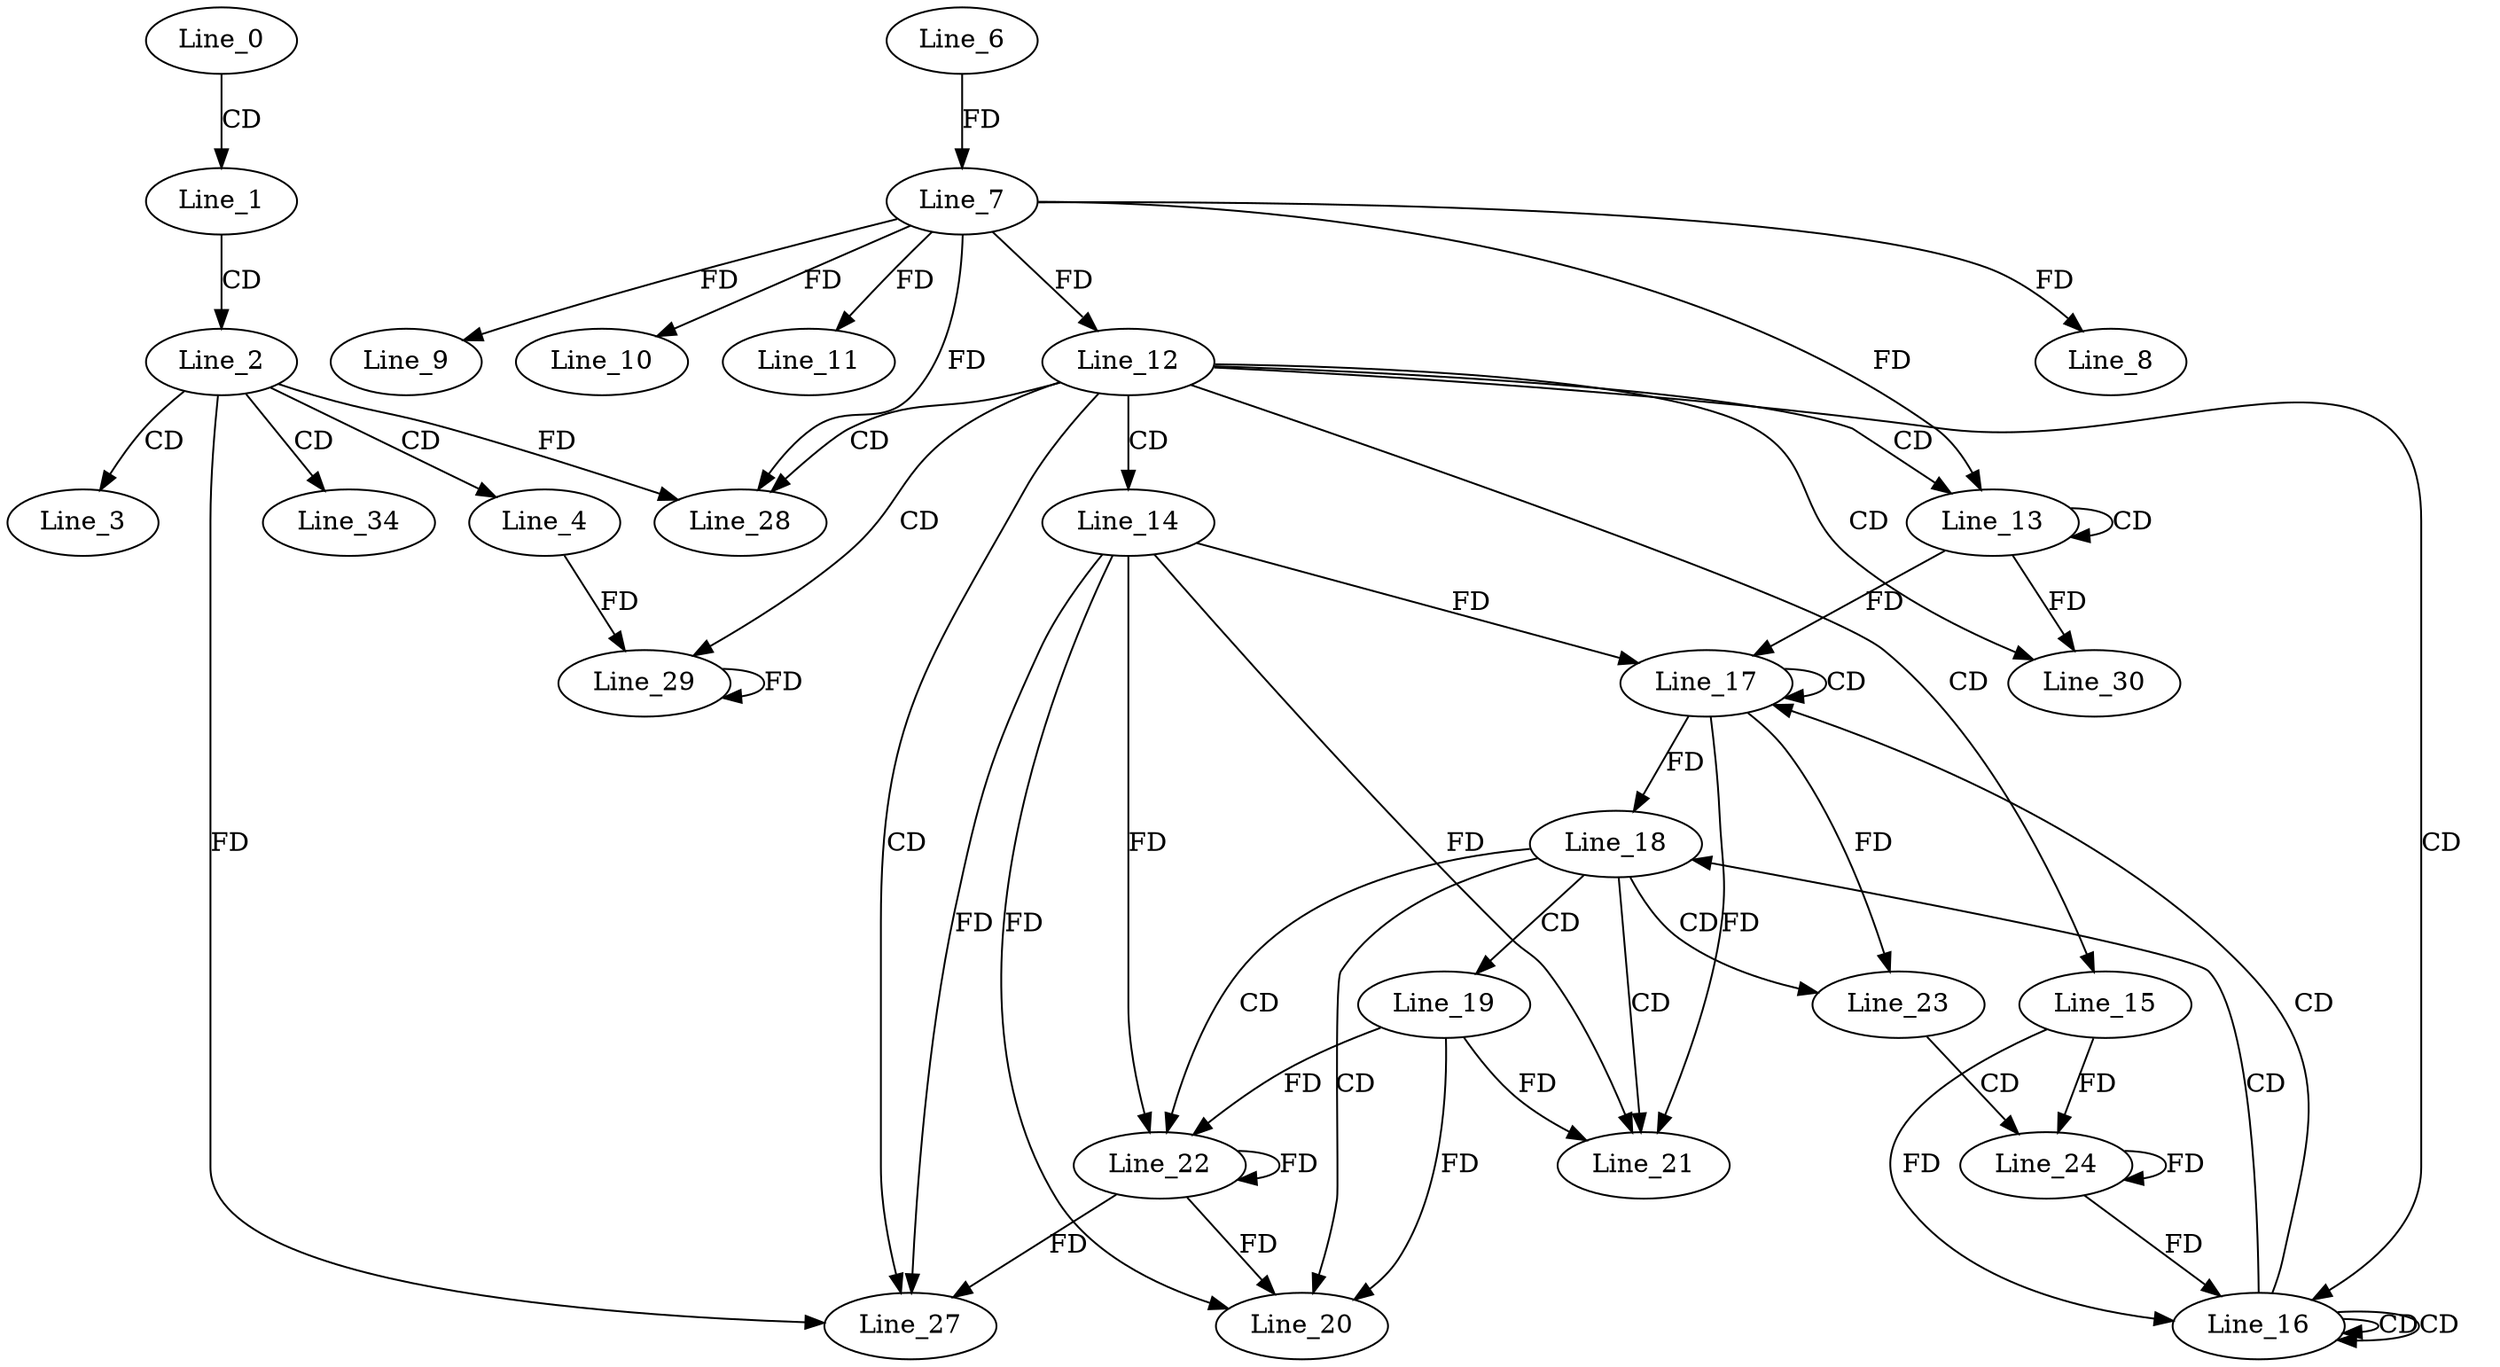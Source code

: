 digraph G {
  Line_0;
  Line_1;
  Line_2;
  Line_3;
  Line_3;
  Line_4;
  Line_6;
  Line_7;
  Line_7;
  Line_8;
  Line_9;
  Line_10;
  Line_11;
  Line_12;
  Line_12;
  Line_13;
  Line_13;
  Line_14;
  Line_15;
  Line_16;
  Line_16;
  Line_17;
  Line_17;
  Line_18;
  Line_19;
  Line_20;
  Line_21;
  Line_22;
  Line_23;
  Line_24;
  Line_27;
  Line_28;
  Line_28;
  Line_29;
  Line_30;
  Line_34;
  Line_0 -> Line_1 [ label="CD" ];
  Line_1 -> Line_2 [ label="CD" ];
  Line_2 -> Line_3 [ label="CD" ];
  Line_2 -> Line_4 [ label="CD" ];
  Line_6 -> Line_7 [ label="FD" ];
  Line_7 -> Line_8 [ label="FD" ];
  Line_7 -> Line_9 [ label="FD" ];
  Line_7 -> Line_10 [ label="FD" ];
  Line_7 -> Line_11 [ label="FD" ];
  Line_7 -> Line_12 [ label="FD" ];
  Line_12 -> Line_13 [ label="CD" ];
  Line_13 -> Line_13 [ label="CD" ];
  Line_7 -> Line_13 [ label="FD" ];
  Line_12 -> Line_14 [ label="CD" ];
  Line_12 -> Line_15 [ label="CD" ];
  Line_12 -> Line_16 [ label="CD" ];
  Line_16 -> Line_16 [ label="CD" ];
  Line_16 -> Line_16 [ label="CD" ];
  Line_15 -> Line_16 [ label="FD" ];
  Line_16 -> Line_17 [ label="CD" ];
  Line_17 -> Line_17 [ label="CD" ];
  Line_13 -> Line_17 [ label="FD" ];
  Line_14 -> Line_17 [ label="FD" ];
  Line_16 -> Line_18 [ label="CD" ];
  Line_17 -> Line_18 [ label="FD" ];
  Line_18 -> Line_19 [ label="CD" ];
  Line_18 -> Line_20 [ label="CD" ];
  Line_14 -> Line_20 [ label="FD" ];
  Line_19 -> Line_20 [ label="FD" ];
  Line_18 -> Line_21 [ label="CD" ];
  Line_14 -> Line_21 [ label="FD" ];
  Line_19 -> Line_21 [ label="FD" ];
  Line_17 -> Line_21 [ label="FD" ];
  Line_18 -> Line_22 [ label="CD" ];
  Line_22 -> Line_22 [ label="FD" ];
  Line_14 -> Line_22 [ label="FD" ];
  Line_19 -> Line_22 [ label="FD" ];
  Line_18 -> Line_23 [ label="CD" ];
  Line_17 -> Line_23 [ label="FD" ];
  Line_23 -> Line_24 [ label="CD" ];
  Line_24 -> Line_24 [ label="FD" ];
  Line_15 -> Line_24 [ label="FD" ];
  Line_12 -> Line_27 [ label="CD" ];
  Line_2 -> Line_27 [ label="FD" ];
  Line_22 -> Line_27 [ label="FD" ];
  Line_14 -> Line_27 [ label="FD" ];
  Line_12 -> Line_28 [ label="CD" ];
  Line_2 -> Line_28 [ label="FD" ];
  Line_7 -> Line_28 [ label="FD" ];
  Line_12 -> Line_29 [ label="CD" ];
  Line_4 -> Line_29 [ label="FD" ];
  Line_29 -> Line_29 [ label="FD" ];
  Line_12 -> Line_30 [ label="CD" ];
  Line_13 -> Line_30 [ label="FD" ];
  Line_2 -> Line_34 [ label="CD" ];
  Line_24 -> Line_16 [ label="FD" ];
  Line_22 -> Line_20 [ label="FD" ];
}
